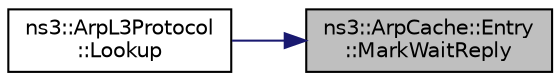 digraph "ns3::ArpCache::Entry::MarkWaitReply"
{
 // LATEX_PDF_SIZE
  edge [fontname="Helvetica",fontsize="10",labelfontname="Helvetica",labelfontsize="10"];
  node [fontname="Helvetica",fontsize="10",shape=record];
  rankdir="RL";
  Node1 [label="ns3::ArpCache::Entry\l::MarkWaitReply",height=0.2,width=0.4,color="black", fillcolor="grey75", style="filled", fontcolor="black",tooltip=" "];
  Node1 -> Node2 [dir="back",color="midnightblue",fontsize="10",style="solid",fontname="Helvetica"];
  Node2 [label="ns3::ArpL3Protocol\l::Lookup",height=0.2,width=0.4,color="black", fillcolor="white", style="filled",URL="$classns3_1_1_arp_l3_protocol.html#a11df282c1ae9cd812160b309fafc73d1",tooltip="Perform an ARP lookup."];
}
